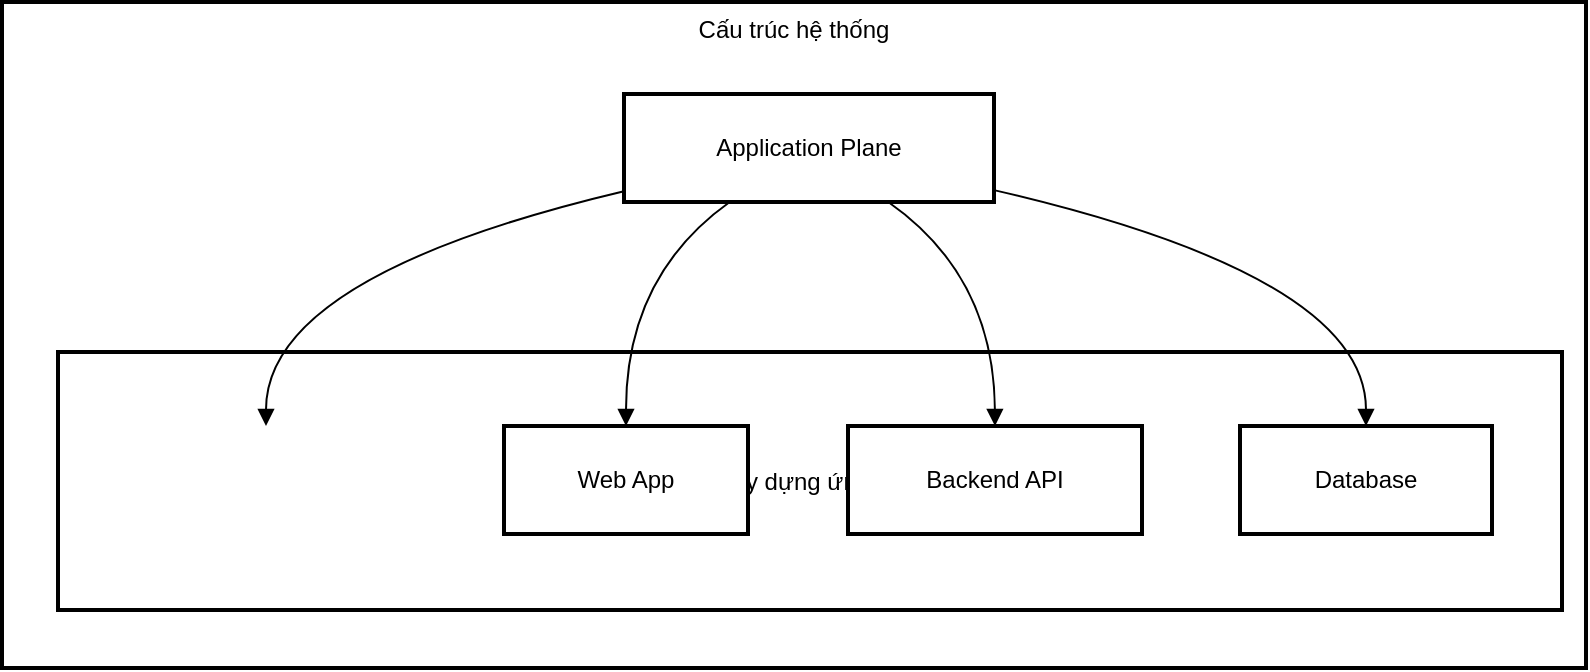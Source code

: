 <mxfile version="26.0.5">
  <diagram name="Page-1" id="nbx2vyC99DHNen67_1zG">
    <mxGraphModel>
      <root>
        <mxCell id="0" />
        <mxCell id="1" parent="0" />
        <mxCell id="2" value="Cấu trúc hệ thống" style="whiteSpace=wrap;strokeWidth=2;verticalAlign=top;" vertex="1" parent="1">
          <mxGeometry x="8" y="8" width="792" height="333" as="geometry" />
        </mxCell>
        <mxCell id="3" value="Mobile App" style="whiteSpace=wrap;strokeWidth=2;" vertex="1" parent="2">
          <mxGeometry x="63" y="212" width="138" height="54" as="geometry" />
        </mxCell>
        <mxCell id="4" value="Xây dựng ứng dụ" style="whiteSpace=wrap;strokeWidth=2;" vertex="1" parent="2">
          <mxGeometry x="28" y="175" width="752" height="129" as="geometry" />
        </mxCell>
        <mxCell id="5" value="Application Plane" style="whiteSpace=wrap;strokeWidth=2;" vertex="1" parent="2">
          <mxGeometry x="311" y="46" width="185" height="54" as="geometry" />
        </mxCell>
        <mxCell id="6" value="Web App" style="whiteSpace=wrap;strokeWidth=2;" vertex="1" parent="2">
          <mxGeometry x="251" y="212" width="122" height="54" as="geometry" />
        </mxCell>
        <mxCell id="7" value="Backend API" style="whiteSpace=wrap;strokeWidth=2;" vertex="1" parent="2">
          <mxGeometry x="423" y="212" width="147" height="54" as="geometry" />
        </mxCell>
        <mxCell id="8" value="Database" style="whiteSpace=wrap;strokeWidth=2;" vertex="1" parent="2">
          <mxGeometry x="619" y="212" width="126" height="54" as="geometry" />
        </mxCell>
        <mxCell id="9" value="" style="curved=1;startArrow=none;endArrow=block;exitX=0;exitY=0.9;entryX=0.5;entryY=0;" edge="1" parent="2" source="5" target="3">
          <mxGeometry relative="1" as="geometry">
            <Array as="points">
              <mxPoint x="132" y="137" />
            </Array>
          </mxGeometry>
        </mxCell>
        <mxCell id="10" value="" style="curved=1;startArrow=none;endArrow=block;exitX=0.29;exitY=0.99;entryX=0.5;entryY=0;" edge="1" parent="2" source="5" target="6">
          <mxGeometry relative="1" as="geometry">
            <Array as="points">
              <mxPoint x="312" y="137" />
            </Array>
          </mxGeometry>
        </mxCell>
        <mxCell id="11" value="" style="curved=1;startArrow=none;endArrow=block;exitX=0.71;exitY=0.99;entryX=0.5;entryY=0;" edge="1" parent="2" source="5" target="7">
          <mxGeometry relative="1" as="geometry">
            <Array as="points">
              <mxPoint x="496" y="137" />
            </Array>
          </mxGeometry>
        </mxCell>
        <mxCell id="12" value="" style="curved=1;startArrow=none;endArrow=block;exitX=1;exitY=0.89;entryX=0.5;entryY=0;" edge="1" parent="2" source="5" target="8">
          <mxGeometry relative="1" as="geometry">
            <Array as="points">
              <mxPoint x="682" y="137" />
            </Array>
          </mxGeometry>
        </mxCell>
      </root>
    </mxGraphModel>
  </diagram>
</mxfile>
